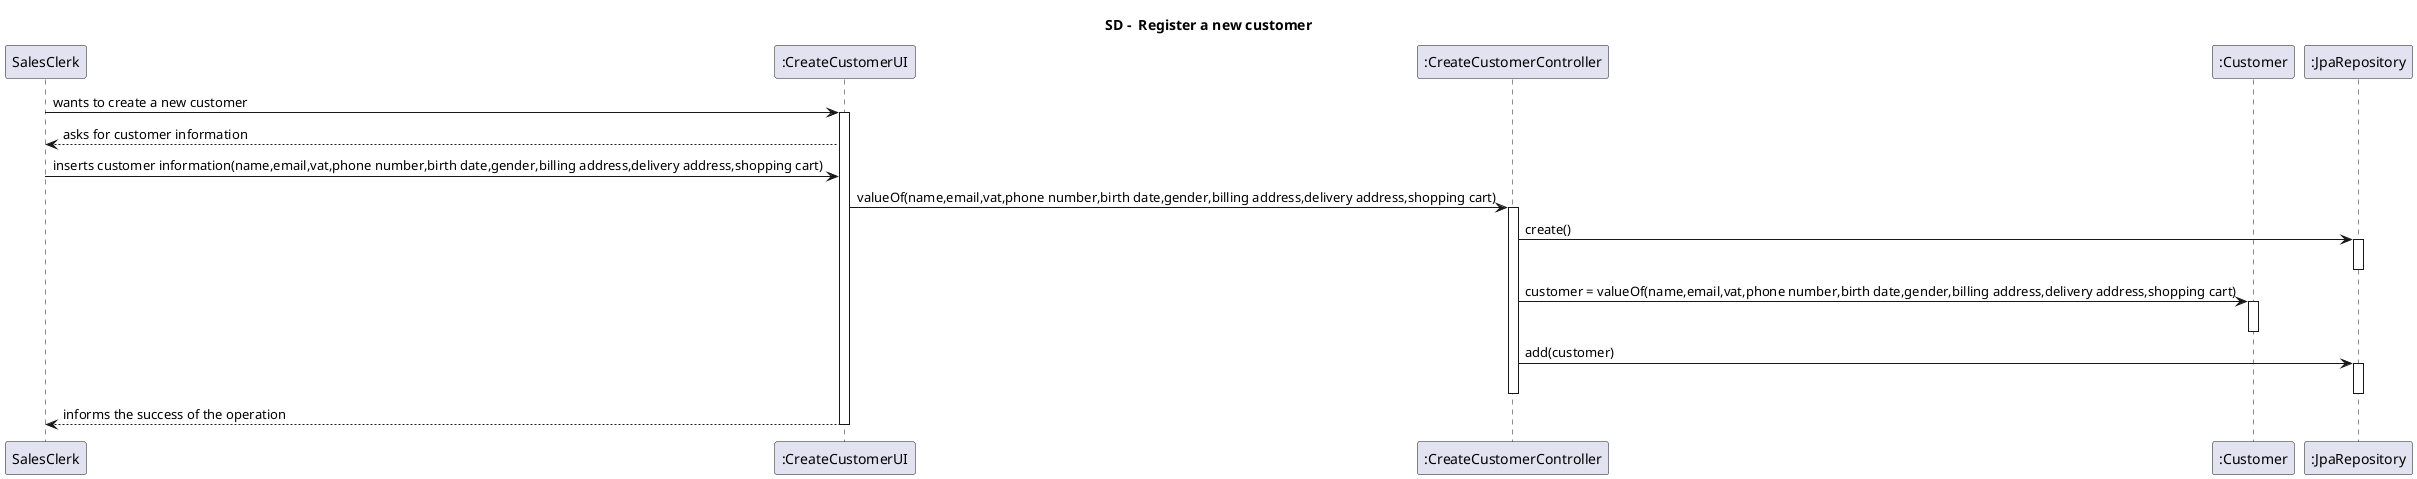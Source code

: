 @startuml
title SD -  Register a new customer

        participant "SalesClerk" as sc
		participant ":CreateCustomerUI" as ui
		participant ":CreateCustomerController" as ctrl
		participant ":Customer" as customer
		participant ":JpaRepository" as repo

        sc->ui:wants to create a new customer
        activate ui
        ui-->sc:asks for customer information
        sc->ui:inserts customer information(name,email,vat,phone number,birth date,gender,billing address,delivery address,shopping cart)


        ui->ctrl:valueOf(name,email,vat,phone number,birth date,gender,billing address,delivery address,shopping cart)
        activate ctrl
        ctrl->repo:create()
        activate repo
        deactivate repo
        ctrl->customer:customer = valueOf(name,email,vat,phone number,birth date,gender,billing address,delivery address,shopping cart)
        activate customer
        deactivate customer


		ctrl->repo:add(customer)
		activate repo
		deactivate repo

        deactivate ctrl

        ui-->sc:informs the success of the operation
        deactivate ui
@enduml